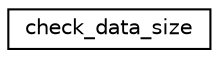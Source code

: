 digraph "Graphical Class Hierarchy"
{
 // INTERACTIVE_SVG=YES
 // LATEX_PDF_SIZE
  edge [fontname="Helvetica",fontsize="10",labelfontname="Helvetica",labelfontsize="10"];
  node [fontname="Helvetica",fontsize="10",shape=record];
  rankdir="LR";
  Node0 [label="check_data_size",height=0.2,width=0.4,color="black", fillcolor="white", style="filled",URL="$interfacempp__domains__mod_1_1check__data__size.html",tooltip="Private interface for internal usage, compares two sizes."];
}
